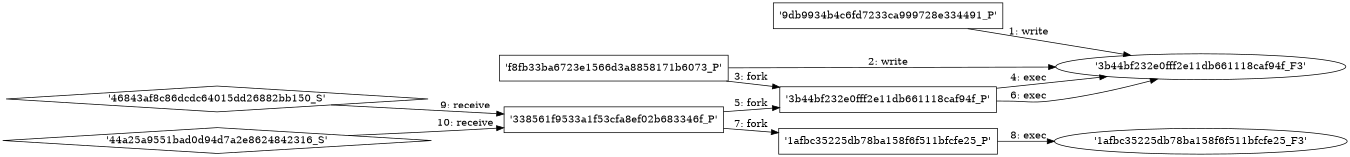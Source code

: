 digraph "D:\Learning\Paper\apt\基于CTI的攻击预警\Dataset\攻击图\ASGfromALLCTI\The final report on NOBELIUM’s unprecedented nation-state attack.dot" {
rankdir="LR"
size="9"
fixedsize="false"
splines="true"
nodesep=0.3
ranksep=0
fontsize=10
overlap="scalexy"
engine= "neato"
	"'3b44bf232e0fff2e11db661118caf94f_F3'" [node_type=file shape=ellipse]
	"'9db9934b4c6fd7233ca999728e334491_P'" [node_type=Process shape=box]
	"'9db9934b4c6fd7233ca999728e334491_P'" -> "'3b44bf232e0fff2e11db661118caf94f_F3'" [label="1: write"]
	"'3b44bf232e0fff2e11db661118caf94f_F3'" [node_type=file shape=ellipse]
	"'f8fb33ba6723e1566d3a8858171b6073_P'" [node_type=Process shape=box]
	"'f8fb33ba6723e1566d3a8858171b6073_P'" -> "'3b44bf232e0fff2e11db661118caf94f_F3'" [label="2: write"]
	"'f8fb33ba6723e1566d3a8858171b6073_P'" [node_type=Process shape=box]
	"'3b44bf232e0fff2e11db661118caf94f_P'" [node_type=Process shape=box]
	"'f8fb33ba6723e1566d3a8858171b6073_P'" -> "'3b44bf232e0fff2e11db661118caf94f_P'" [label="3: fork"]
	"'3b44bf232e0fff2e11db661118caf94f_P'" [node_type=Process shape=box]
	"'3b44bf232e0fff2e11db661118caf94f_F3'" [node_type=File shape=ellipse]
	"'3b44bf232e0fff2e11db661118caf94f_P'" -> "'3b44bf232e0fff2e11db661118caf94f_F3'" [label="4: exec"]
	"'338561f9533a1f53cfa8ef02b683346f_P'" [node_type=Process shape=box]
	"'3b44bf232e0fff2e11db661118caf94f_P'" [node_type=Process shape=box]
	"'338561f9533a1f53cfa8ef02b683346f_P'" -> "'3b44bf232e0fff2e11db661118caf94f_P'" [label="5: fork"]
	"'3b44bf232e0fff2e11db661118caf94f_P'" [node_type=Process shape=box]
	"'3b44bf232e0fff2e11db661118caf94f_F3'" [node_type=File shape=ellipse]
	"'3b44bf232e0fff2e11db661118caf94f_P'" -> "'3b44bf232e0fff2e11db661118caf94f_F3'" [label="6: exec"]
	"'338561f9533a1f53cfa8ef02b683346f_P'" [node_type=Process shape=box]
	"'1afbc35225db78ba158f6f511bfcfe25_P'" [node_type=Process shape=box]
	"'338561f9533a1f53cfa8ef02b683346f_P'" -> "'1afbc35225db78ba158f6f511bfcfe25_P'" [label="7: fork"]
	"'1afbc35225db78ba158f6f511bfcfe25_P'" [node_type=Process shape=box]
	"'1afbc35225db78ba158f6f511bfcfe25_F3'" [node_type=File shape=ellipse]
	"'1afbc35225db78ba158f6f511bfcfe25_P'" -> "'1afbc35225db78ba158f6f511bfcfe25_F3'" [label="8: exec"]
	"'338561f9533a1f53cfa8ef02b683346f_P'" [node_type=Process shape=box]
	"'46843af8c86dcdc64015dd26882bb150_S'" [node_type=Socket shape=diamond]
	"'46843af8c86dcdc64015dd26882bb150_S'" -> "'338561f9533a1f53cfa8ef02b683346f_P'" [label="9: receive"]
	"'338561f9533a1f53cfa8ef02b683346f_P'" [node_type=Process shape=box]
	"'44a25a9551bad0d94d7a2e8624842316_S'" [node_type=Socket shape=diamond]
	"'44a25a9551bad0d94d7a2e8624842316_S'" -> "'338561f9533a1f53cfa8ef02b683346f_P'" [label="10: receive"]
}
